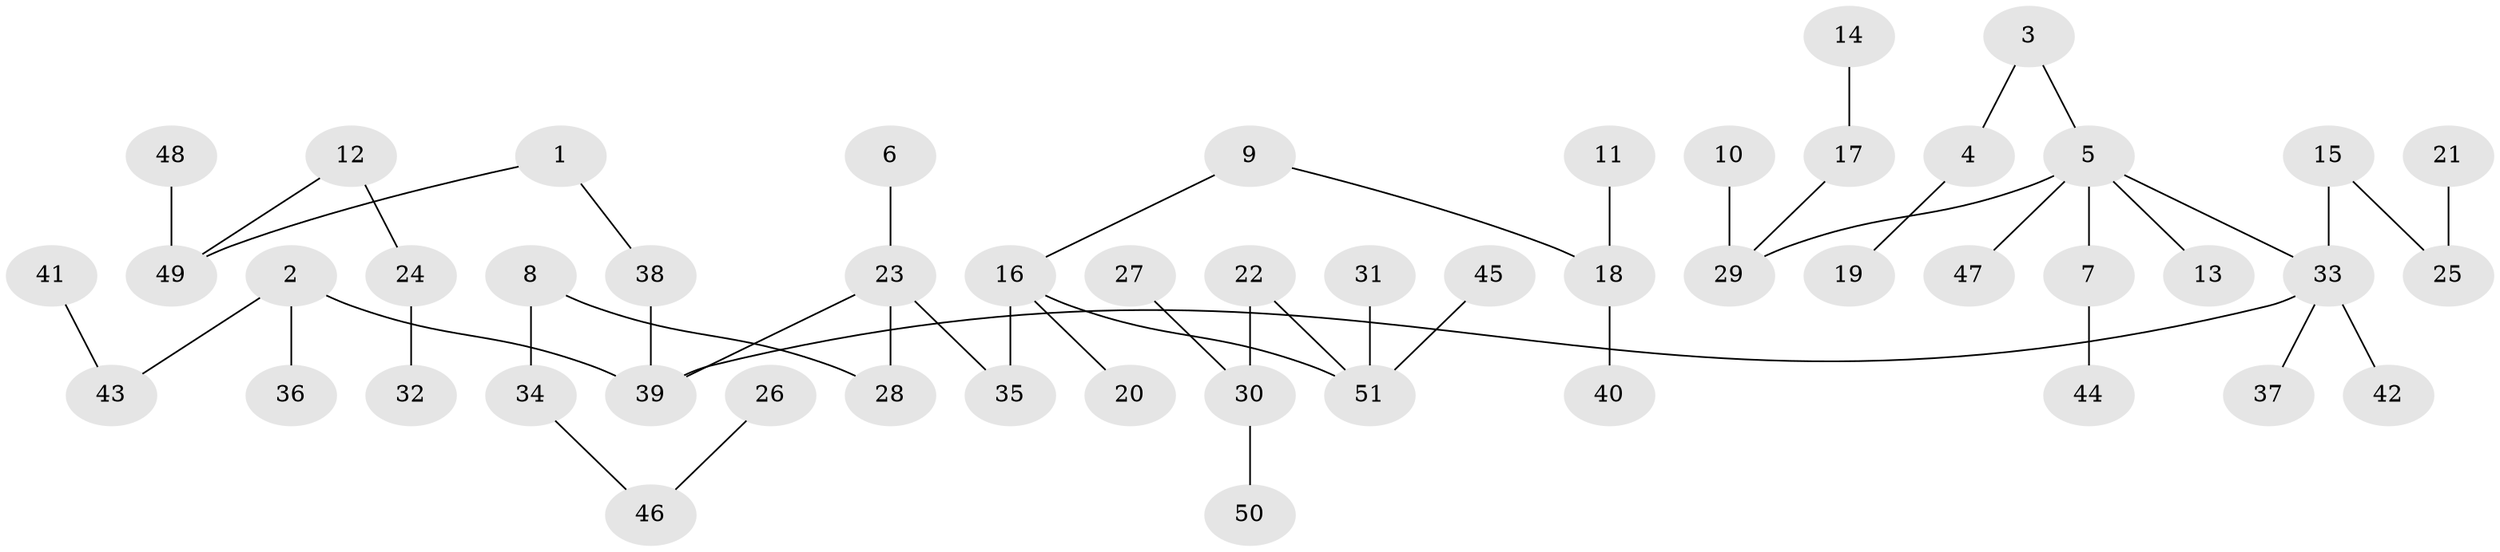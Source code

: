 // original degree distribution, {6: 0.00980392156862745, 7: 0.0196078431372549, 3: 0.13725490196078433, 5: 0.0392156862745098, 2: 0.20588235294117646, 4: 0.058823529411764705, 1: 0.5294117647058824}
// Generated by graph-tools (version 1.1) at 2025/02/03/09/25 03:02:22]
// undirected, 51 vertices, 50 edges
graph export_dot {
graph [start="1"]
  node [color=gray90,style=filled];
  1;
  2;
  3;
  4;
  5;
  6;
  7;
  8;
  9;
  10;
  11;
  12;
  13;
  14;
  15;
  16;
  17;
  18;
  19;
  20;
  21;
  22;
  23;
  24;
  25;
  26;
  27;
  28;
  29;
  30;
  31;
  32;
  33;
  34;
  35;
  36;
  37;
  38;
  39;
  40;
  41;
  42;
  43;
  44;
  45;
  46;
  47;
  48;
  49;
  50;
  51;
  1 -- 38 [weight=1.0];
  1 -- 49 [weight=1.0];
  2 -- 36 [weight=1.0];
  2 -- 39 [weight=1.0];
  2 -- 43 [weight=1.0];
  3 -- 4 [weight=1.0];
  3 -- 5 [weight=1.0];
  4 -- 19 [weight=1.0];
  5 -- 7 [weight=1.0];
  5 -- 13 [weight=1.0];
  5 -- 29 [weight=1.0];
  5 -- 33 [weight=1.0];
  5 -- 47 [weight=1.0];
  6 -- 23 [weight=1.0];
  7 -- 44 [weight=1.0];
  8 -- 28 [weight=1.0];
  8 -- 34 [weight=1.0];
  9 -- 16 [weight=1.0];
  9 -- 18 [weight=1.0];
  10 -- 29 [weight=1.0];
  11 -- 18 [weight=1.0];
  12 -- 24 [weight=1.0];
  12 -- 49 [weight=1.0];
  14 -- 17 [weight=1.0];
  15 -- 25 [weight=1.0];
  15 -- 33 [weight=1.0];
  16 -- 20 [weight=1.0];
  16 -- 35 [weight=1.0];
  16 -- 51 [weight=1.0];
  17 -- 29 [weight=1.0];
  18 -- 40 [weight=1.0];
  21 -- 25 [weight=1.0];
  22 -- 30 [weight=1.0];
  22 -- 51 [weight=1.0];
  23 -- 28 [weight=1.0];
  23 -- 35 [weight=1.0];
  23 -- 39 [weight=1.0];
  24 -- 32 [weight=1.0];
  26 -- 46 [weight=1.0];
  27 -- 30 [weight=1.0];
  30 -- 50 [weight=1.0];
  31 -- 51 [weight=1.0];
  33 -- 37 [weight=1.0];
  33 -- 39 [weight=1.0];
  33 -- 42 [weight=1.0];
  34 -- 46 [weight=1.0];
  38 -- 39 [weight=1.0];
  41 -- 43 [weight=1.0];
  45 -- 51 [weight=1.0];
  48 -- 49 [weight=1.0];
}
